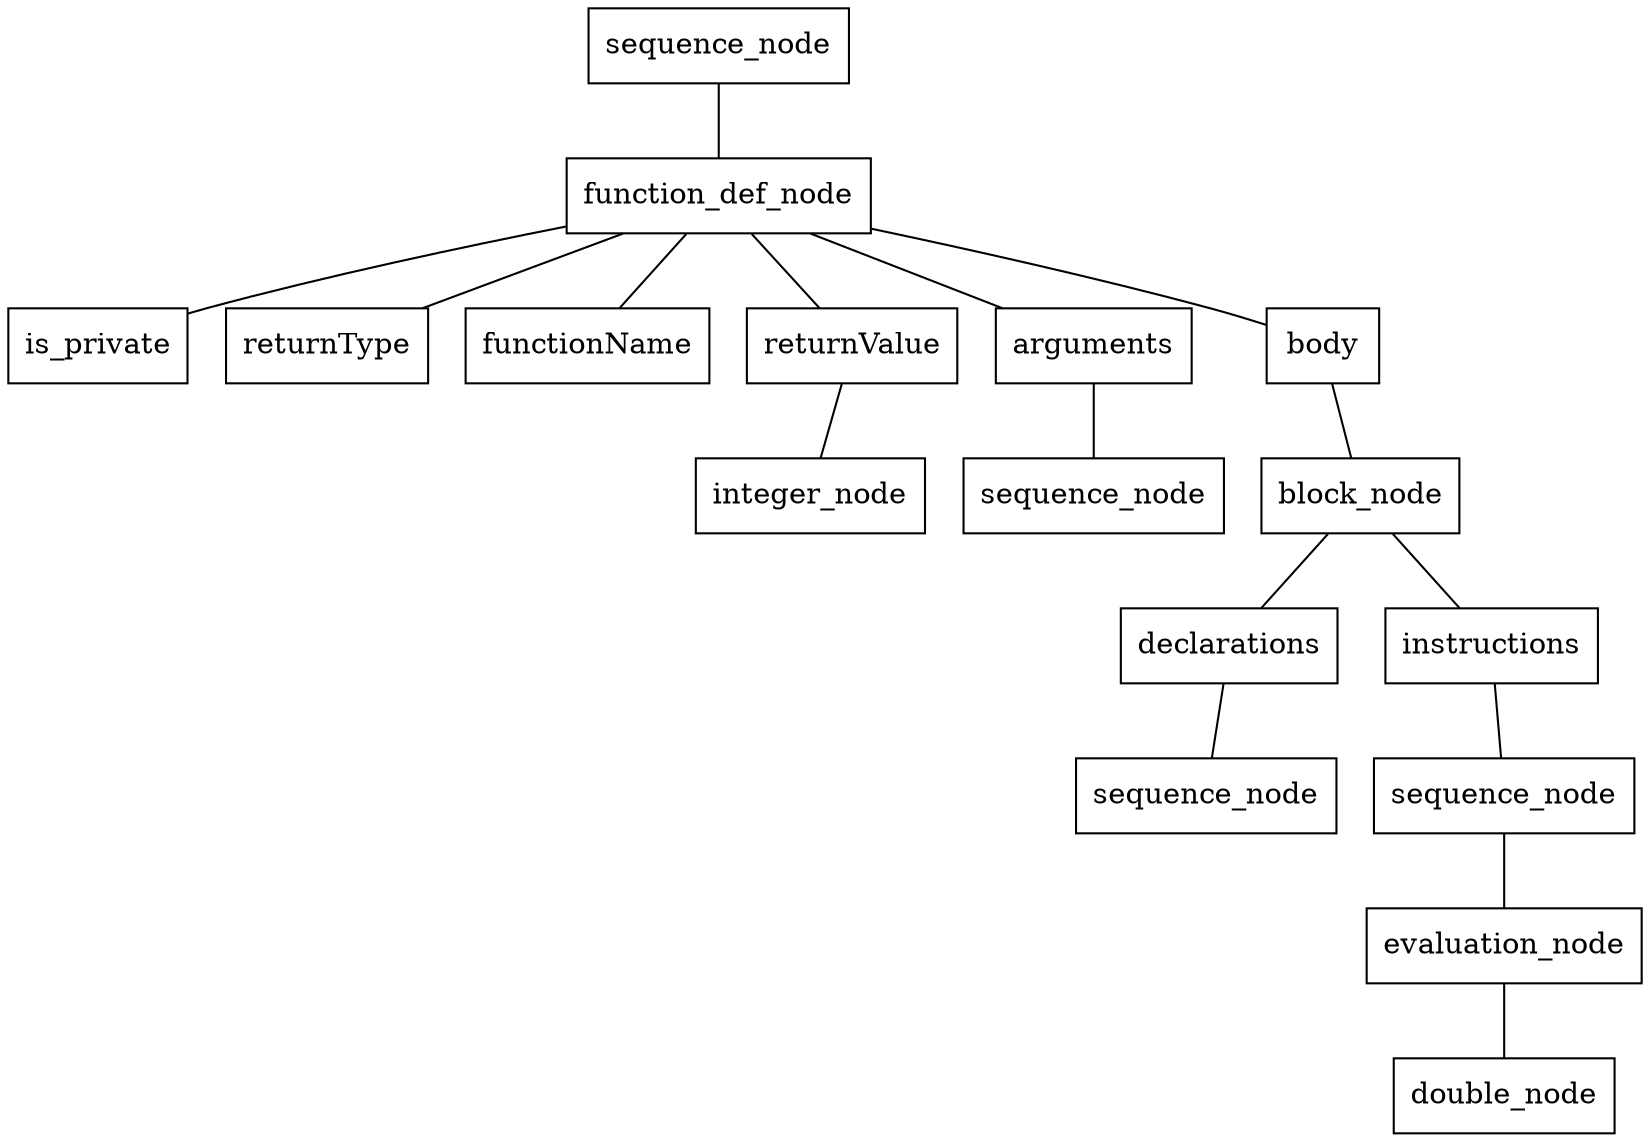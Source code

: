 graph XmlToDot20170505{
rankdir = TB;
node [shape=box];
SEQUENCE_NODExfrrcjzs -- FUNCTION_DEF_NODEpgnnglms
FUNCTION_DEF_NODEpgnnglms -- IS_PRIVATEbglmcygj
IS_PRIVATEbglmcygj [label="is_private"]
FUNCTION_DEF_NODEpgnnglms -- RETURNTYPEiyjcliip
RETURNTYPEiyjcliip [label="returnType"]
FUNCTION_DEF_NODEpgnnglms -- FUNCTIONNAMEgcidlncd
FUNCTIONNAMEgcidlncd [label="functionName"]
FUNCTION_DEF_NODEpgnnglms -- RETURNVALUEaswgcjan
RETURNVALUEaswgcjan -- INTEGER_NODEmimgfllp
INTEGER_NODEmimgfllp [label="integer_node"]
RETURNVALUEaswgcjan [label="returnValue"]
FUNCTION_DEF_NODEpgnnglms -- ARGUMENTSnkrnexix
ARGUMENTSnkrnexix -- SEQUENCE_NODEzcbuuhtn
SEQUENCE_NODEzcbuuhtn [label="sequence_node"]
ARGUMENTSnkrnexix [label="arguments"]
FUNCTION_DEF_NODEpgnnglms -- BODYovdrjsqa
BODYovdrjsqa -- BLOCK_NODEinktvezt
BLOCK_NODEinktvezt -- DECLARATIONSihafpfek
DECLARATIONSihafpfek -- SEQUENCE_NODExddzsthu
SEQUENCE_NODExddzsthu [label="sequence_node"]
DECLARATIONSihafpfek [label="declarations"]
BLOCK_NODEinktvezt -- INSTRUCTIONSznvqinjg
INSTRUCTIONSznvqinjg -- SEQUENCE_NODEiuxbqodp
SEQUENCE_NODEiuxbqodp -- EVALUATION_NODEkvxjhpqi
EVALUATION_NODEkvxjhpqi -- DOUBLE_NODEldmzdnee
DOUBLE_NODEldmzdnee [label="double_node"]
EVALUATION_NODEkvxjhpqi [label="evaluation_node"]
SEQUENCE_NODEiuxbqodp [label="sequence_node"]
INSTRUCTIONSznvqinjg [label="instructions"]
BLOCK_NODEinktvezt [label="block_node"]
BODYovdrjsqa [label="body"]
FUNCTION_DEF_NODEpgnnglms [label="function_def_node"]
SEQUENCE_NODExfrrcjzs [label="sequence_node"]
}
